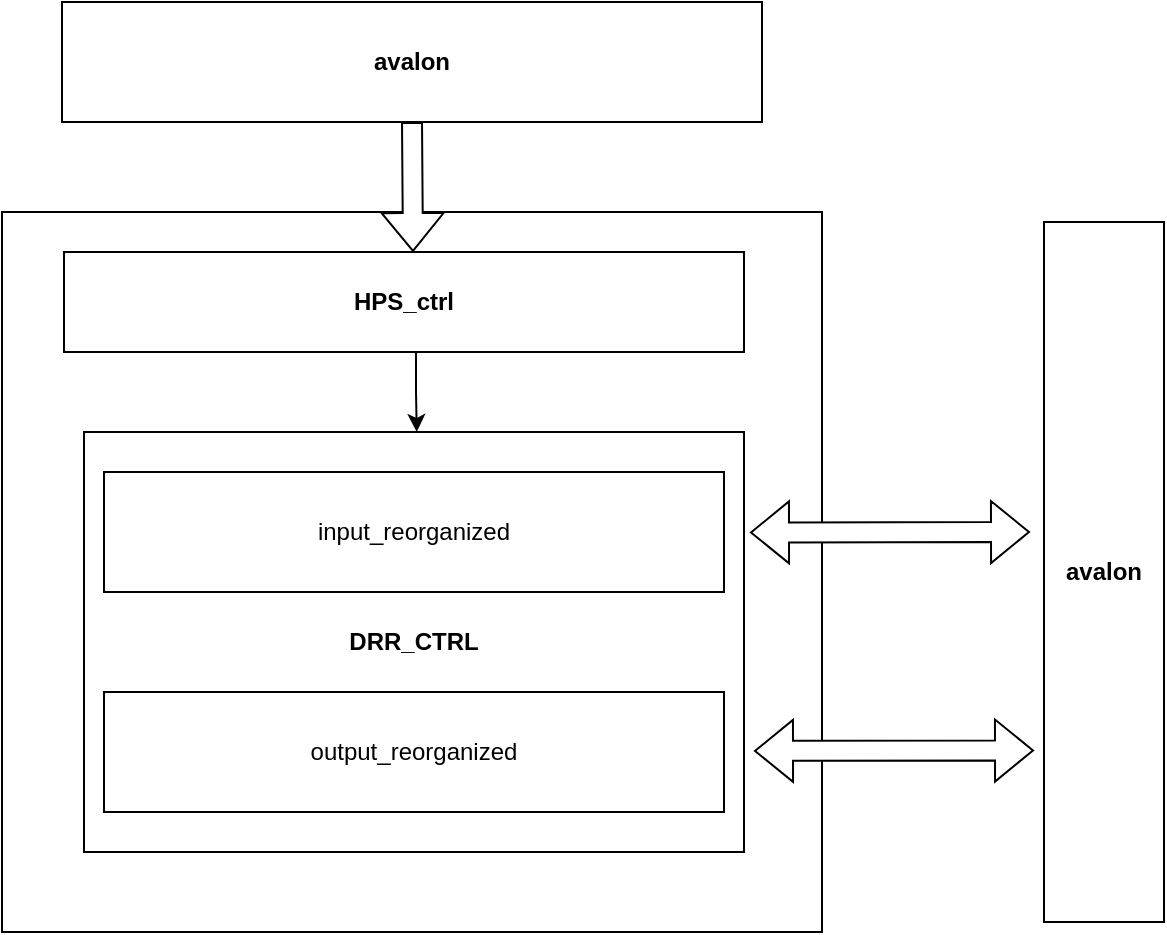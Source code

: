 <mxfile version="21.1.8" type="github">
  <diagram name="第 1 页" id="JrKbey2u1_kLuDOFIelw">
    <mxGraphModel dx="1573" dy="2044" grid="1" gridSize="10" guides="1" tooltips="1" connect="1" arrows="1" fold="1" page="1" pageScale="1" pageWidth="827" pageHeight="1169" math="0" shadow="0">
      <root>
        <mxCell id="0" />
        <mxCell id="1" parent="0" />
        <mxCell id="Gxnw8CeNviSoY9CujKul-1" value="" style="rounded=0;whiteSpace=wrap;html=1;fillColor=none;" vertex="1" parent="1">
          <mxGeometry x="209" y="-30" width="410" height="360" as="geometry" />
        </mxCell>
        <mxCell id="Gxnw8CeNviSoY9CujKul-4" value="&lt;b&gt;DRR_CTRL&lt;/b&gt;" style="rounded=0;whiteSpace=wrap;html=1;" vertex="1" parent="1">
          <mxGeometry x="250" y="80" width="330" height="210" as="geometry" />
        </mxCell>
        <mxCell id="Gxnw8CeNviSoY9CujKul-2" value="input_reorganized" style="rounded=0;whiteSpace=wrap;html=1;" vertex="1" parent="1">
          <mxGeometry x="260" y="100" width="310" height="60" as="geometry" />
        </mxCell>
        <mxCell id="Gxnw8CeNviSoY9CujKul-3" value="output_reorganized" style="rounded=0;whiteSpace=wrap;html=1;" vertex="1" parent="1">
          <mxGeometry x="260" y="210" width="310" height="60" as="geometry" />
        </mxCell>
        <mxCell id="Gxnw8CeNviSoY9CujKul-13" style="edgeStyle=orthogonalEdgeStyle;rounded=0;orthogonalLoop=1;jettySize=auto;html=1;exitX=0.75;exitY=1;exitDx=0;exitDy=0;entryX=0.426;entryY=0;entryDx=0;entryDy=0;entryPerimeter=0;" edge="1" parent="1">
          <mxGeometry relative="1" as="geometry">
            <mxPoint x="416" y="40" as="sourcePoint" />
            <mxPoint x="416.38" y="80" as="targetPoint" />
            <Array as="points">
              <mxPoint x="416" y="60" />
              <mxPoint x="416" y="60" />
            </Array>
          </mxGeometry>
        </mxCell>
        <mxCell id="Gxnw8CeNviSoY9CujKul-5" value="&lt;b&gt;HPS_ctrl&lt;/b&gt;" style="rounded=0;whiteSpace=wrap;html=1;" vertex="1" parent="1">
          <mxGeometry x="240" y="-10" width="340" height="50" as="geometry" />
        </mxCell>
        <mxCell id="Gxnw8CeNviSoY9CujKul-10" value="&lt;b&gt;avalon&lt;/b&gt;" style="rounded=0;whiteSpace=wrap;html=1;" vertex="1" parent="1">
          <mxGeometry x="730" y="-25" width="60" height="350" as="geometry" />
        </mxCell>
        <mxCell id="Gxnw8CeNviSoY9CujKul-11" value="&lt;b&gt;avalon&lt;/b&gt;" style="rounded=0;whiteSpace=wrap;html=1;direction=south;" vertex="1" parent="1">
          <mxGeometry x="239" y="-135" width="350" height="60" as="geometry" />
        </mxCell>
        <mxCell id="Gxnw8CeNviSoY9CujKul-12" value="" style="shape=flexArrow;endArrow=classic;html=1;rounded=0;fillColor=default;exitX=1;exitY=0.5;exitDx=0;exitDy=0;" edge="1" parent="1" source="Gxnw8CeNviSoY9CujKul-11">
          <mxGeometry width="50" height="50" relative="1" as="geometry">
            <mxPoint x="414" y="-70" as="sourcePoint" />
            <mxPoint x="414.5" y="-10" as="targetPoint" />
          </mxGeometry>
        </mxCell>
        <mxCell id="Gxnw8CeNviSoY9CujKul-17" value="" style="shape=flexArrow;endArrow=classic;startArrow=classic;html=1;rounded=0;fillColor=default;" edge="1" parent="1">
          <mxGeometry width="100" height="100" relative="1" as="geometry">
            <mxPoint x="583" y="130.23" as="sourcePoint" />
            <mxPoint x="723" y="130" as="targetPoint" />
          </mxGeometry>
        </mxCell>
        <mxCell id="Gxnw8CeNviSoY9CujKul-18" value="" style="shape=flexArrow;endArrow=classic;startArrow=classic;html=1;rounded=0;fillColor=default;" edge="1" parent="1">
          <mxGeometry width="100" height="100" relative="1" as="geometry">
            <mxPoint x="585" y="239.46" as="sourcePoint" />
            <mxPoint x="725" y="239.23" as="targetPoint" />
          </mxGeometry>
        </mxCell>
      </root>
    </mxGraphModel>
  </diagram>
</mxfile>
